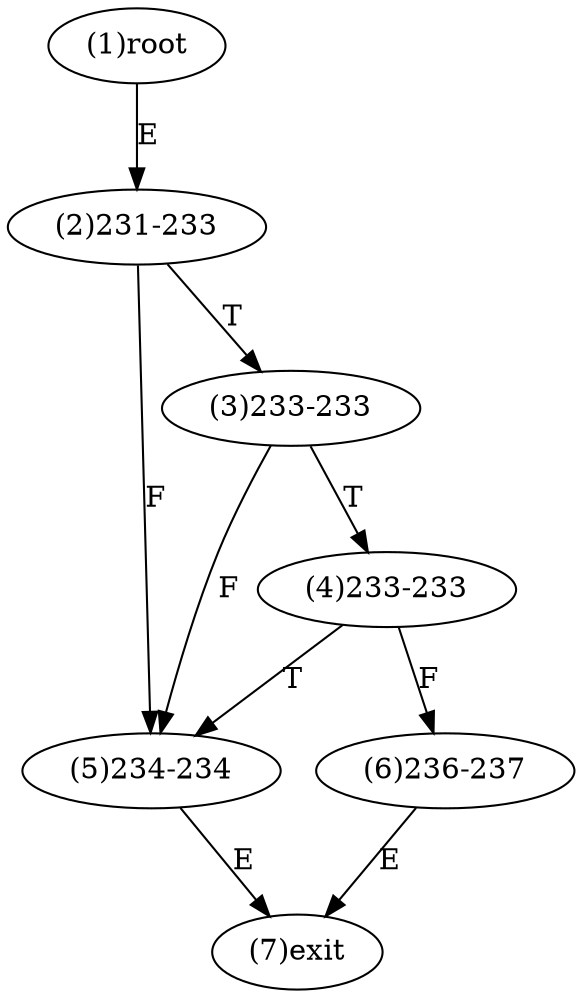 digraph "" { 
1[ label="(1)root"];
2[ label="(2)231-233"];
3[ label="(3)233-233"];
4[ label="(4)233-233"];
5[ label="(5)234-234"];
6[ label="(6)236-237"];
7[ label="(7)exit"];
1->2[ label="E"];
2->5[ label="F"];
2->3[ label="T"];
3->5[ label="F"];
3->4[ label="T"];
4->6[ label="F"];
4->5[ label="T"];
5->7[ label="E"];
6->7[ label="E"];
}